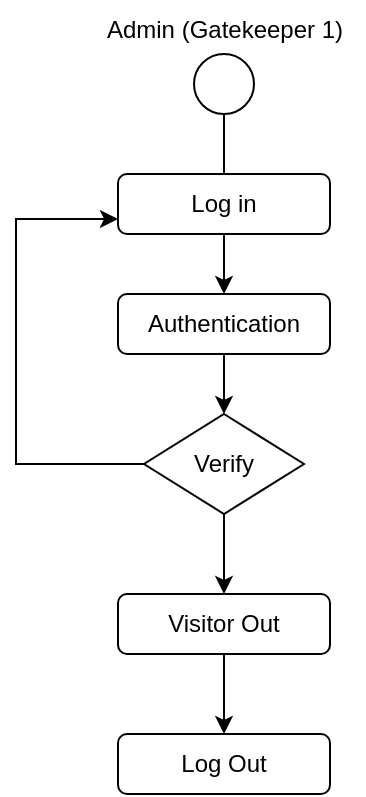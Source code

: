 <mxfile version="21.0.2" type="device"><diagram name="Page-1" id="tiRze2TpK9j5F52_HNz7"><mxGraphModel dx="1195" dy="622" grid="1" gridSize="10" guides="1" tooltips="1" connect="1" arrows="1" fold="1" page="1" pageScale="1" pageWidth="827" pageHeight="1169" math="0" shadow="0"><root><mxCell id="0"/><mxCell id="1" parent="0"/><mxCell id="qVQk4zaBZRnmMJg3SI7V-23" value="" style="edgeStyle=orthogonalEdgeStyle;rounded=0;orthogonalLoop=1;jettySize=auto;html=1;" edge="1" parent="1" source="qVQk4zaBZRnmMJg3SI7V-1" target="qVQk4zaBZRnmMJg3SI7V-4"><mxGeometry relative="1" as="geometry"/></mxCell><mxCell id="qVQk4zaBZRnmMJg3SI7V-1" value="" style="ellipse;whiteSpace=wrap;html=1;aspect=fixed;" vertex="1" parent="1"><mxGeometry x="399" y="80" width="30" height="30" as="geometry"/></mxCell><mxCell id="qVQk4zaBZRnmMJg3SI7V-3" value="Log in" style="rounded=1;whiteSpace=wrap;html=1;strokeWidth=1;perimeterSpacing=0;shadow=0;glass=0;" vertex="1" parent="1"><mxGeometry x="361" y="140" width="106" height="30" as="geometry"/></mxCell><mxCell id="qVQk4zaBZRnmMJg3SI7V-24" value="" style="edgeStyle=orthogonalEdgeStyle;rounded=0;orthogonalLoop=1;jettySize=auto;html=1;" edge="1" parent="1" source="qVQk4zaBZRnmMJg3SI7V-4" target="qVQk4zaBZRnmMJg3SI7V-6"><mxGeometry relative="1" as="geometry"/></mxCell><mxCell id="qVQk4zaBZRnmMJg3SI7V-4" value="Authentication" style="rounded=1;whiteSpace=wrap;html=1;" vertex="1" parent="1"><mxGeometry x="361" y="200" width="106" height="30" as="geometry"/></mxCell><mxCell id="qVQk4zaBZRnmMJg3SI7V-25" style="edgeStyle=orthogonalEdgeStyle;rounded=0;orthogonalLoop=1;jettySize=auto;html=1;entryX=0;entryY=0.75;entryDx=0;entryDy=0;" edge="1" parent="1" source="qVQk4zaBZRnmMJg3SI7V-6" target="qVQk4zaBZRnmMJg3SI7V-3"><mxGeometry relative="1" as="geometry"><mxPoint x="290" y="160" as="targetPoint"/><Array as="points"><mxPoint x="310" y="285"/><mxPoint x="310" y="163"/></Array></mxGeometry></mxCell><mxCell id="qVQk4zaBZRnmMJg3SI7V-31" style="edgeStyle=orthogonalEdgeStyle;rounded=0;orthogonalLoop=1;jettySize=auto;html=1;" edge="1" parent="1" source="qVQk4zaBZRnmMJg3SI7V-6" target="qVQk4zaBZRnmMJg3SI7V-29"><mxGeometry relative="1" as="geometry"/></mxCell><mxCell id="qVQk4zaBZRnmMJg3SI7V-6" value="Verify" style="rhombus;whiteSpace=wrap;html=1;" vertex="1" parent="1"><mxGeometry x="374" y="260" width="80" height="50" as="geometry"/></mxCell><mxCell id="qVQk4zaBZRnmMJg3SI7V-26" value="Admin (Gatekeeper 1)" style="text;html=1;align=center;verticalAlign=middle;resizable=0;points=[];autosize=1;strokeColor=none;fillColor=none;" vertex="1" parent="1"><mxGeometry x="344" y="53" width="140" height="30" as="geometry"/></mxCell><mxCell id="qVQk4zaBZRnmMJg3SI7V-33" value="" style="edgeStyle=orthogonalEdgeStyle;rounded=0;orthogonalLoop=1;jettySize=auto;html=1;" edge="1" parent="1" source="qVQk4zaBZRnmMJg3SI7V-29" target="qVQk4zaBZRnmMJg3SI7V-30"><mxGeometry relative="1" as="geometry"/></mxCell><mxCell id="qVQk4zaBZRnmMJg3SI7V-29" value="Visitor Out" style="rounded=1;whiteSpace=wrap;html=1;" vertex="1" parent="1"><mxGeometry x="361" y="350" width="106" height="30" as="geometry"/></mxCell><mxCell id="qVQk4zaBZRnmMJg3SI7V-30" value="Log Out" style="rounded=1;whiteSpace=wrap;html=1;strokeWidth=1;perimeterSpacing=0;shadow=0;glass=0;" vertex="1" parent="1"><mxGeometry x="361" y="420" width="106" height="30" as="geometry"/></mxCell></root></mxGraphModel></diagram></mxfile>